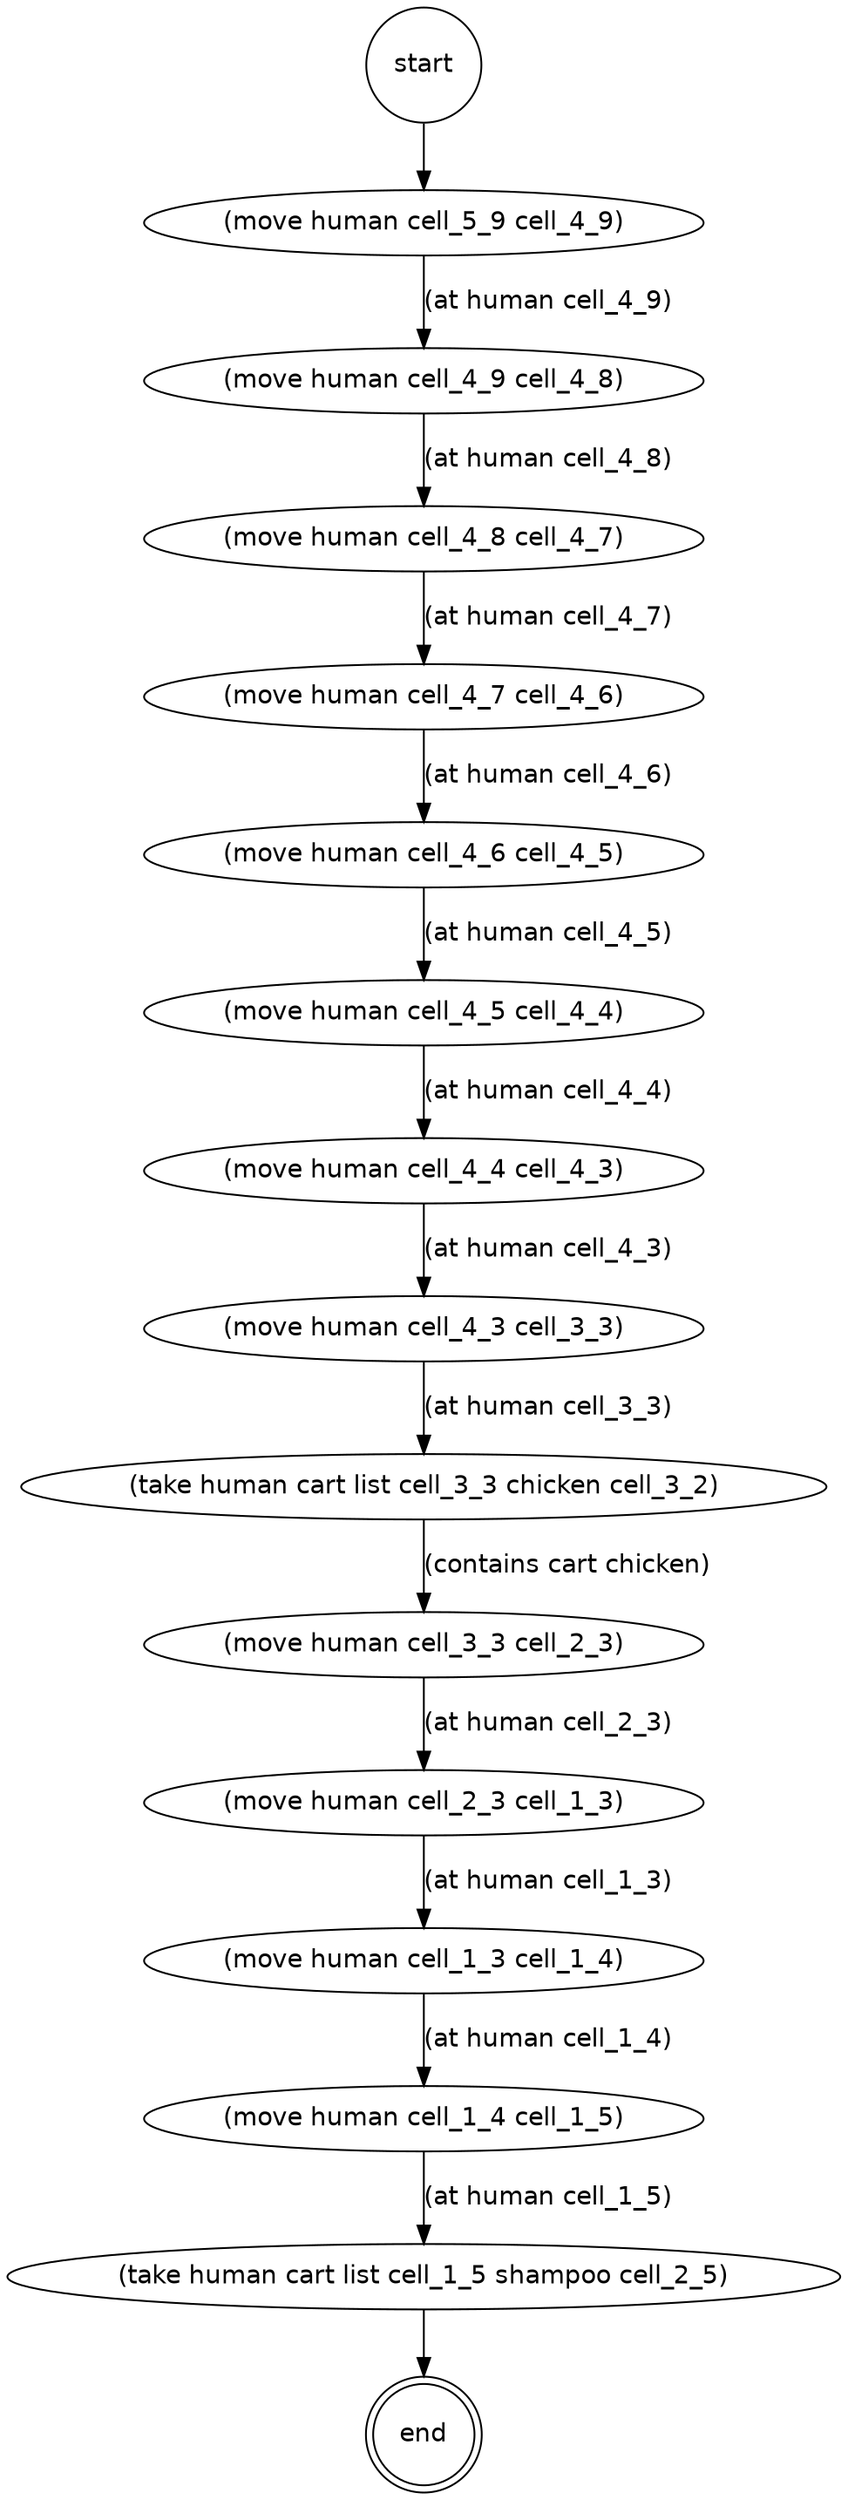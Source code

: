 strict digraph "" {
	graph [fontname=helvetica];
	node [fontname=helvetica,
		label="\N",
		shape=ellipse
	];
	edge [fontname=helvetica];
	"(end)"	 [label=end,
		peripheries=2,
		shape=circle];
	"(take human cart list cell_1_5 shampoo cell_2_5)" -> "(end)";
	"(move human cell_1_4 cell_1_5)" -> "(take human cart list cell_1_5 shampoo cell_2_5)"	 [label="(at human cell_1_5)"];
	"(move human cell_1_3 cell_1_4)" -> "(move human cell_1_4 cell_1_5)"	 [label="(at human cell_1_4)"];
	"(move human cell_2_3 cell_1_3)" -> "(move human cell_1_3 cell_1_4)"	 [label="(at human cell_1_3)"];
	"(move human cell_3_3 cell_2_3)" -> "(move human cell_2_3 cell_1_3)"	 [label="(at human cell_2_3)"];
	"(take human cart list cell_3_3 chicken cell_3_2)" -> "(move human cell_3_3 cell_2_3)"	 [label="(contains cart chicken)"];
	"(move human cell_4_3 cell_3_3)" -> "(take human cart list cell_3_3 chicken cell_3_2)"	 [label="(at human cell_3_3)"];
	"(move human cell_4_4 cell_4_3)" -> "(move human cell_4_3 cell_3_3)"	 [label="(at human cell_4_3)"];
	"(move human cell_4_5 cell_4_4)" -> "(move human cell_4_4 cell_4_3)"	 [label="(at human cell_4_4)"];
	"(move human cell_4_6 cell_4_5)" -> "(move human cell_4_5 cell_4_4)"	 [label="(at human cell_4_5)"];
	"(move human cell_4_7 cell_4_6)" -> "(move human cell_4_6 cell_4_5)"	 [label="(at human cell_4_6)"];
	"(move human cell_4_8 cell_4_7)" -> "(move human cell_4_7 cell_4_6)"	 [label="(at human cell_4_7)"];
	"(move human cell_4_9 cell_4_8)" -> "(move human cell_4_8 cell_4_7)"	 [label="(at human cell_4_8)"];
	"(move human cell_5_9 cell_4_9)" -> "(move human cell_4_9 cell_4_8)"	 [label="(at human cell_4_9)"];
	"(start)"	 [label=start,
		peripheries=1,
		shape=circle];
	"(start)" -> "(move human cell_5_9 cell_4_9)";
}
